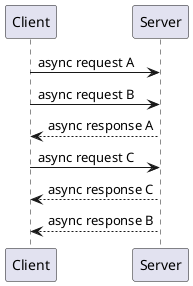 @startuml async request example

Client -> Server: async request A
Client -> Server: async request B
Server --> Client: async response A
Client -> Server: async request C
Server --> Client: async response C
Server --> Client: async response B

@enduml